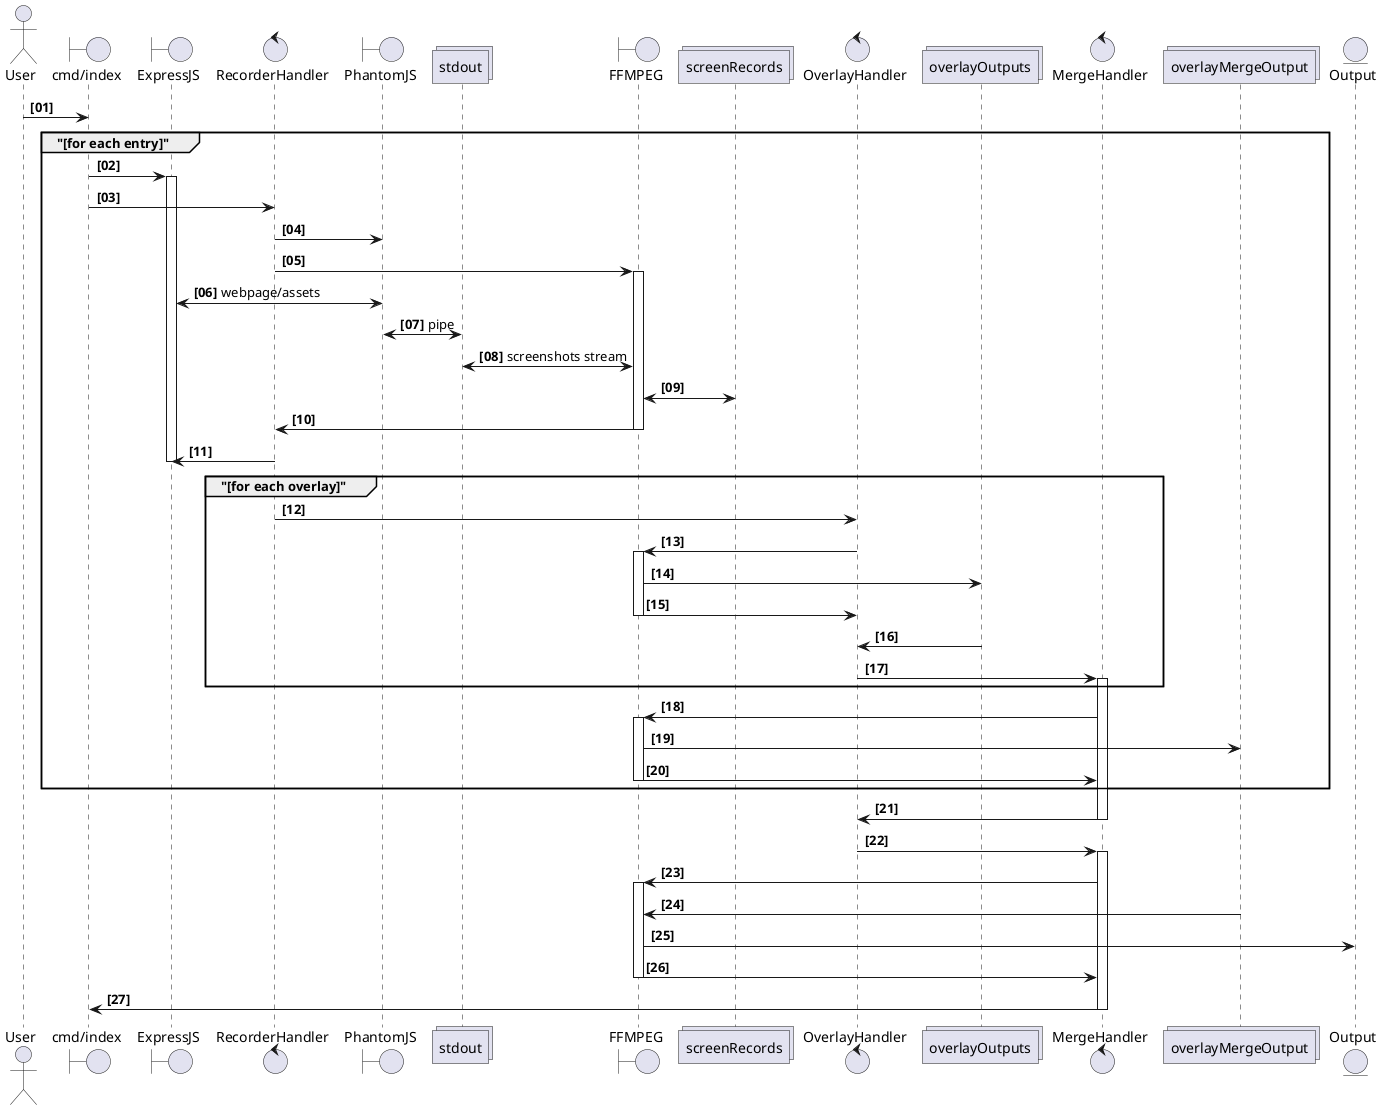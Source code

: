 @startuml

actor User
boundary "cmd/index"
boundary ExpressJS

control RecorderHandler
boundary PhantomJS

collections stdout
boundary FFMPEG

collections screenRecords

control OverlayHandler
collections overlayOutputs

control MergeHandler
collections overlayMergeOutput
entity Output


autonumber "<b>[00]"


User -> "cmd/index" :

group "[for each entry]"

"cmd/index" -> ExpressJS : /'ExpressJS web server to serve the webpage directory'/
activate ExpressJS

"cmd/index" -> RecorderHandler : /'To boundary'/


RecorderHandler -> PhantomJS : /'To control'/

RecorderHandler -> FFMPEG :
activate FFMPEG

PhantomJS <-> ExpressJS : webpage/assets
PhantomJS <-> stdout : pipe

FFMPEG <-> stdout : screenshots stream


FFMPEG <-> screenRecords : /'output a video out of the screenshots'/
FFMPEG -> RecorderHandler : /'callback w the generated videos'/
deactivate FFMPEG

RecorderHandler -> ExpressJS :
deactivate ExpressJS

group "[for each overlay]"
RecorderHandler -> OverlayHandler :

OverlayHandler -> FFMPEG :
activate FFMPEG
FFMPEG -> overlayOutputs :
FFMPEG -> OverlayHandler :
deactivate FFMPEG

OverlayHandler <- overlayOutputs :



deactivate ExpressJS


OverlayHandler -> MergeHandler :
activate MergeHandler
end

MergeHandler -> FFMPEG :
activate FFMPEG
FFMPEG -> overlayMergeOutput :

FFMPEG -> MergeHandler :
deactivate FFMPEG

end


MergeHandler -> OverlayHandler : /'end MergeHandler'/

deactivate MergeHandler




OverlayHandler -> MergeHandler :
activate MergeHandler

MergeHandler -> FFMPEG :
activate FFMPEG

overlayMergeOutput -> FFMPEG :
FFMPEG -> Output :
FFMPEG -> MergeHandler :
deactivate FFMPEG


MergeHandler -> "cmd/index" :
deactivate MergeHandler

/'   '/

@enduml

